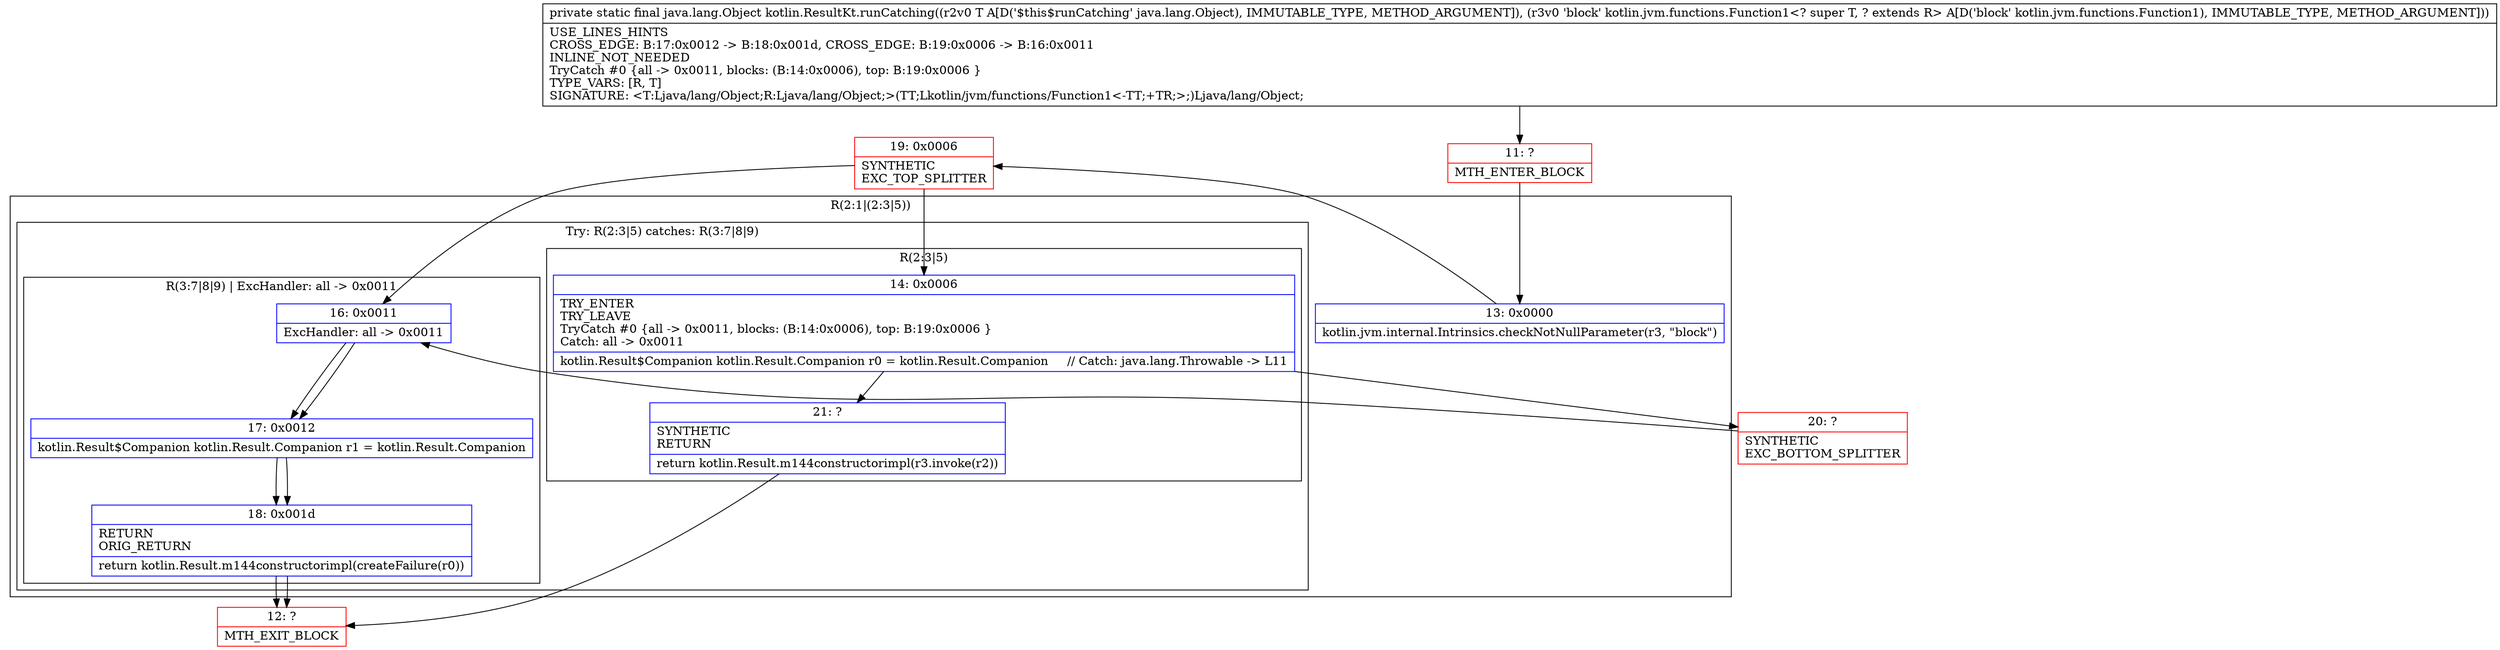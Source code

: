 digraph "CFG forkotlin.ResultKt.runCatching(Ljava\/lang\/Object;Lkotlin\/jvm\/functions\/Function1;)Ljava\/lang\/Object;" {
subgraph cluster_Region_1516241847 {
label = "R(2:1|(2:3|5))";
node [shape=record,color=blue];
Node_13 [shape=record,label="{13\:\ 0x0000|kotlin.jvm.internal.Intrinsics.checkNotNullParameter(r3, \"block\")\l}"];
subgraph cluster_TryCatchRegion_1481715520 {
label = "Try: R(2:3|5) catches: R(3:7|8|9)";
node [shape=record,color=blue];
subgraph cluster_Region_1779095283 {
label = "R(2:3|5)";
node [shape=record,color=blue];
Node_14 [shape=record,label="{14\:\ 0x0006|TRY_ENTER\lTRY_LEAVE\lTryCatch #0 \{all \-\> 0x0011, blocks: (B:14:0x0006), top: B:19:0x0006 \}\lCatch: all \-\> 0x0011\l|kotlin.Result$Companion kotlin.Result.Companion r0 = kotlin.Result.Companion     \/\/ Catch: java.lang.Throwable \-\> L11\l}"];
Node_21 [shape=record,label="{21\:\ ?|SYNTHETIC\lRETURN\l|return kotlin.Result.m144constructorimpl(r3.invoke(r2))\l}"];
}
subgraph cluster_Region_1997288853 {
label = "R(3:7|8|9) | ExcHandler: all \-\> 0x0011\l";
node [shape=record,color=blue];
Node_16 [shape=record,label="{16\:\ 0x0011|ExcHandler: all \-\> 0x0011\l}"];
Node_17 [shape=record,label="{17\:\ 0x0012|kotlin.Result$Companion kotlin.Result.Companion r1 = kotlin.Result.Companion\l}"];
Node_18 [shape=record,label="{18\:\ 0x001d|RETURN\lORIG_RETURN\l|return kotlin.Result.m144constructorimpl(createFailure(r0))\l}"];
}
}
}
subgraph cluster_Region_1997288853 {
label = "R(3:7|8|9) | ExcHandler: all \-\> 0x0011\l";
node [shape=record,color=blue];
Node_16 [shape=record,label="{16\:\ 0x0011|ExcHandler: all \-\> 0x0011\l}"];
Node_17 [shape=record,label="{17\:\ 0x0012|kotlin.Result$Companion kotlin.Result.Companion r1 = kotlin.Result.Companion\l}"];
Node_18 [shape=record,label="{18\:\ 0x001d|RETURN\lORIG_RETURN\l|return kotlin.Result.m144constructorimpl(createFailure(r0))\l}"];
}
Node_11 [shape=record,color=red,label="{11\:\ ?|MTH_ENTER_BLOCK\l}"];
Node_19 [shape=record,color=red,label="{19\:\ 0x0006|SYNTHETIC\lEXC_TOP_SPLITTER\l}"];
Node_20 [shape=record,color=red,label="{20\:\ ?|SYNTHETIC\lEXC_BOTTOM_SPLITTER\l}"];
Node_12 [shape=record,color=red,label="{12\:\ ?|MTH_EXIT_BLOCK\l}"];
MethodNode[shape=record,label="{private static final java.lang.Object kotlin.ResultKt.runCatching((r2v0 T A[D('$this$runCatching' java.lang.Object), IMMUTABLE_TYPE, METHOD_ARGUMENT]), (r3v0 'block' kotlin.jvm.functions.Function1\<? super T, ? extends R\> A[D('block' kotlin.jvm.functions.Function1), IMMUTABLE_TYPE, METHOD_ARGUMENT]))  | USE_LINES_HINTS\lCROSS_EDGE: B:17:0x0012 \-\> B:18:0x001d, CROSS_EDGE: B:19:0x0006 \-\> B:16:0x0011\lINLINE_NOT_NEEDED\lTryCatch #0 \{all \-\> 0x0011, blocks: (B:14:0x0006), top: B:19:0x0006 \}\lTYPE_VARS: [R, T]\lSIGNATURE: \<T:Ljava\/lang\/Object;R:Ljava\/lang\/Object;\>(TT;Lkotlin\/jvm\/functions\/Function1\<\-TT;+TR;\>;)Ljava\/lang\/Object;\l}"];
MethodNode -> Node_11;Node_13 -> Node_19;
Node_14 -> Node_20;
Node_14 -> Node_21;
Node_21 -> Node_12;
Node_16 -> Node_17;
Node_17 -> Node_18;
Node_18 -> Node_12;
Node_16 -> Node_17;
Node_17 -> Node_18;
Node_18 -> Node_12;
Node_11 -> Node_13;
Node_19 -> Node_14;
Node_19 -> Node_16;
Node_20 -> Node_16;
}

